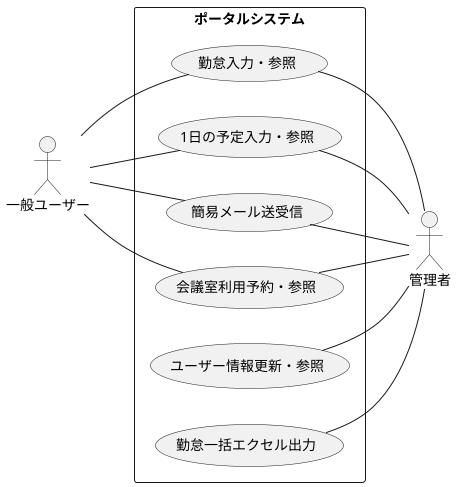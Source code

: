 @startuml
left to right direction
skinparam packageStyle rectangle
actor 一般ユーザー
actor 管理者
rectangle ポータルシステム {
  一般ユーザー -- (勤怠入力・参照)
  一般ユーザー -- (1日の予定入力・参照)
  一般ユーザー -- (簡易メール送受信)
  一般ユーザー -- (会議室利用予約・参照)
  (勤怠入力・参照) -- 管理者
  (1日の予定入力・参照) -- 管理者
  (簡易メール送受信) -- 管理者
  (会議室利用予約・参照) -- 管理者
  (ユーザー情報更新・参照) -- 管理者
  (勤怠一括エクセル出力) -- 管理者
}
@enduml